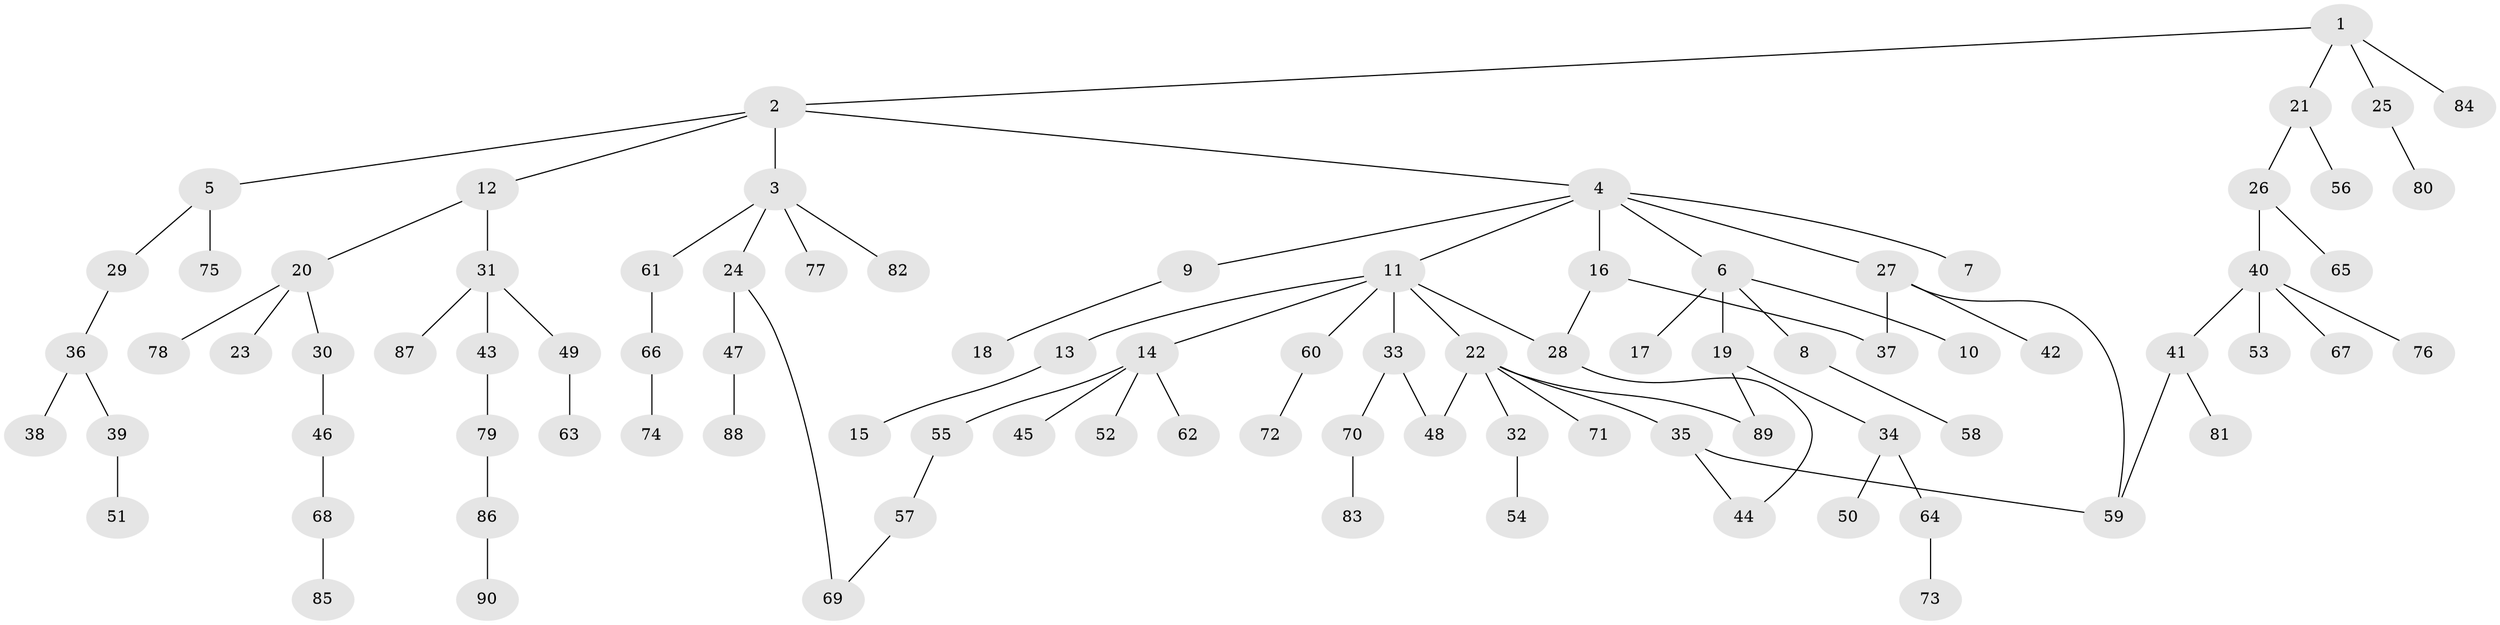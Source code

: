 // coarse degree distribution, {3: 0.13559322033898305, 6: 0.06779661016949153, 4: 0.1016949152542373, 1: 0.5084745762711864, 7: 0.01694915254237288, 2: 0.15254237288135594, 5: 0.01694915254237288}
// Generated by graph-tools (version 1.1) at 2025/41/03/06/25 10:41:26]
// undirected, 90 vertices, 97 edges
graph export_dot {
graph [start="1"]
  node [color=gray90,style=filled];
  1;
  2;
  3;
  4;
  5;
  6;
  7;
  8;
  9;
  10;
  11;
  12;
  13;
  14;
  15;
  16;
  17;
  18;
  19;
  20;
  21;
  22;
  23;
  24;
  25;
  26;
  27;
  28;
  29;
  30;
  31;
  32;
  33;
  34;
  35;
  36;
  37;
  38;
  39;
  40;
  41;
  42;
  43;
  44;
  45;
  46;
  47;
  48;
  49;
  50;
  51;
  52;
  53;
  54;
  55;
  56;
  57;
  58;
  59;
  60;
  61;
  62;
  63;
  64;
  65;
  66;
  67;
  68;
  69;
  70;
  71;
  72;
  73;
  74;
  75;
  76;
  77;
  78;
  79;
  80;
  81;
  82;
  83;
  84;
  85;
  86;
  87;
  88;
  89;
  90;
  1 -- 2;
  1 -- 21;
  1 -- 25;
  1 -- 84;
  2 -- 3;
  2 -- 4;
  2 -- 5;
  2 -- 12;
  3 -- 24;
  3 -- 61;
  3 -- 77;
  3 -- 82;
  4 -- 6;
  4 -- 7;
  4 -- 9;
  4 -- 11;
  4 -- 16;
  4 -- 27;
  5 -- 29;
  5 -- 75;
  6 -- 8;
  6 -- 10;
  6 -- 17;
  6 -- 19;
  8 -- 58;
  9 -- 18;
  11 -- 13;
  11 -- 14;
  11 -- 22;
  11 -- 28;
  11 -- 33;
  11 -- 60;
  12 -- 20;
  12 -- 31;
  13 -- 15;
  14 -- 45;
  14 -- 52;
  14 -- 55;
  14 -- 62;
  16 -- 37;
  16 -- 28;
  19 -- 34;
  19 -- 89;
  20 -- 23;
  20 -- 30;
  20 -- 78;
  21 -- 26;
  21 -- 56;
  22 -- 32;
  22 -- 35;
  22 -- 71;
  22 -- 89;
  22 -- 48;
  24 -- 47;
  24 -- 69;
  25 -- 80;
  26 -- 40;
  26 -- 65;
  27 -- 37;
  27 -- 42;
  27 -- 59;
  28 -- 44;
  29 -- 36;
  30 -- 46;
  31 -- 43;
  31 -- 49;
  31 -- 87;
  32 -- 54;
  33 -- 48;
  33 -- 70;
  34 -- 50;
  34 -- 64;
  35 -- 44;
  35 -- 59;
  36 -- 38;
  36 -- 39;
  39 -- 51;
  40 -- 41;
  40 -- 53;
  40 -- 67;
  40 -- 76;
  41 -- 59;
  41 -- 81;
  43 -- 79;
  46 -- 68;
  47 -- 88;
  49 -- 63;
  55 -- 57;
  57 -- 69;
  60 -- 72;
  61 -- 66;
  64 -- 73;
  66 -- 74;
  68 -- 85;
  70 -- 83;
  79 -- 86;
  86 -- 90;
}
